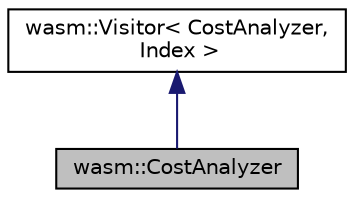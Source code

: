digraph "wasm::CostAnalyzer"
{
  edge [fontname="Helvetica",fontsize="10",labelfontname="Helvetica",labelfontsize="10"];
  node [fontname="Helvetica",fontsize="10",shape=record];
  Node2 [label="wasm::CostAnalyzer",height=0.2,width=0.4,color="black", fillcolor="grey75", style="filled", fontcolor="black"];
  Node3 -> Node2 [dir="back",color="midnightblue",fontsize="10",style="solid",fontname="Helvetica"];
  Node3 [label="wasm::Visitor\< CostAnalyzer,\l Index \>",height=0.2,width=0.4,color="black", fillcolor="white", style="filled",URL="$structwasm_1_1_visitor.html"];
}

